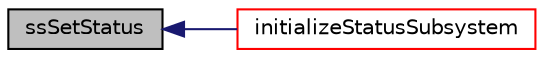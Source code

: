 digraph "ssSetStatus"
{
  edge [fontname="Helvetica",fontsize="10",labelfontname="Helvetica",labelfontsize="10"];
  node [fontname="Helvetica",fontsize="10",shape=record];
  rankdir="LR";
  Node25 [label="ssSetStatus",height=0.2,width=0.4,color="black", fillcolor="grey75", style="filled", fontcolor="black"];
  Node25 -> Node26 [dir="back",color="midnightblue",fontsize="10",style="solid",fontname="Helvetica"];
  Node26 [label="initializeStatusSubsystem",height=0.2,width=0.4,color="red", fillcolor="white", style="filled",URL="$status_8h.html#a01619741119cf3432f8cfff23334c793"];
}

